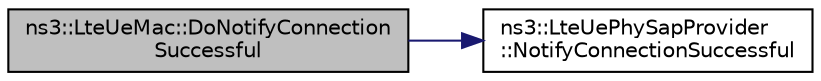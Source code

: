 digraph "ns3::LteUeMac::DoNotifyConnectionSuccessful"
{
 // LATEX_PDF_SIZE
  edge [fontname="Helvetica",fontsize="10",labelfontname="Helvetica",labelfontsize="10"];
  node [fontname="Helvetica",fontsize="10",shape=record];
  rankdir="LR";
  Node1 [label="ns3::LteUeMac::DoNotifyConnection\lSuccessful",height=0.2,width=0.4,color="black", fillcolor="grey75", style="filled", fontcolor="black",tooltip="Notify MAC about the successful RRC connection establishment."];
  Node1 -> Node2 [color="midnightblue",fontsize="10",style="solid",fontname="Helvetica"];
  Node2 [label="ns3::LteUePhySapProvider\l::NotifyConnectionSuccessful",height=0.2,width=0.4,color="black", fillcolor="white", style="filled",URL="$classns3_1_1_lte_ue_phy_sap_provider.html#a462cfb20b603f635ee208f827c39c930",tooltip="Notify PHY about the successful RRC connection establishment."];
}
